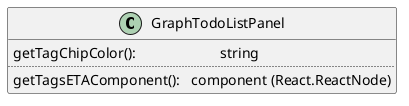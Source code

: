 @startuml GraphTodoListPanel

class GraphTodoListPanel {
    getTagChipColor(): \t\t\t string
    ..
    getTagsETAComponent(): \t component (React.ReactNode)
}
@enduml